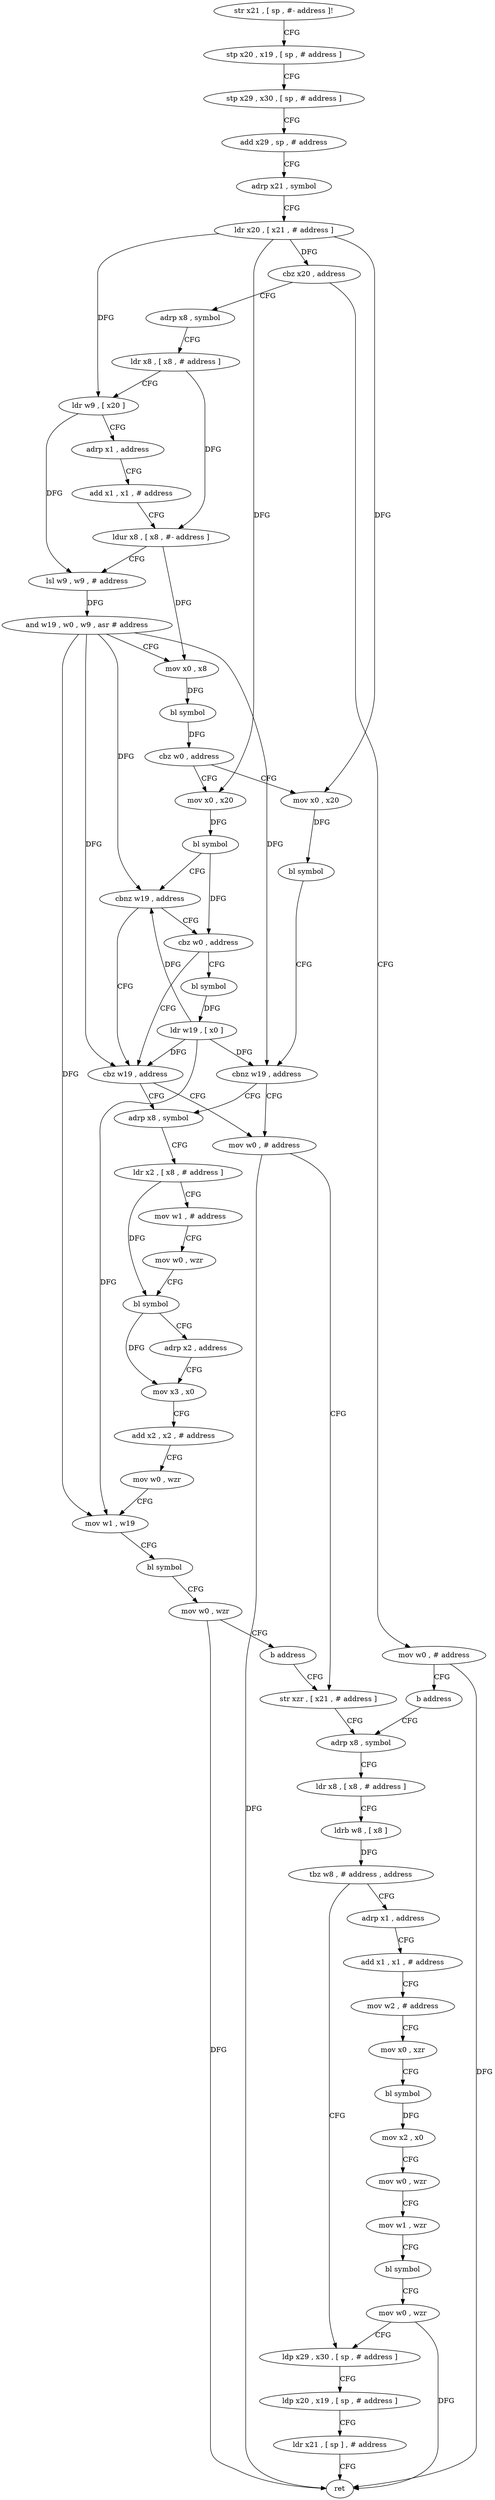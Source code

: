 digraph "func" {
"4212888" [label = "str x21 , [ sp , #- address ]!" ]
"4212892" [label = "stp x20 , x19 , [ sp , # address ]" ]
"4212896" [label = "stp x29 , x30 , [ sp , # address ]" ]
"4212900" [label = "add x29 , sp , # address" ]
"4212904" [label = "adrp x21 , symbol" ]
"4212908" [label = "ldr x20 , [ x21 , # address ]" ]
"4212912" [label = "cbz x20 , address" ]
"4213040" [label = "mov w0 , # address" ]
"4212916" [label = "adrp x8 , symbol" ]
"4213044" [label = "b address" ]
"4213068" [label = "adrp x8 , symbol" ]
"4212920" [label = "ldr x8 , [ x8 , # address ]" ]
"4212924" [label = "ldr w9 , [ x20 ]" ]
"4212928" [label = "adrp x1 , address" ]
"4212932" [label = "add x1 , x1 , # address" ]
"4212936" [label = "ldur x8 , [ x8 , #- address ]" ]
"4212940" [label = "lsl w9 , w9 , # address" ]
"4212944" [label = "and w19 , w0 , w9 , asr # address" ]
"4212948" [label = "mov x0 , x8" ]
"4212952" [label = "bl symbol" ]
"4212956" [label = "cbz w0 , address" ]
"4213048" [label = "mov x0 , x20" ]
"4212960" [label = "mov x0 , x20" ]
"4213072" [label = "ldr x8 , [ x8 , # address ]" ]
"4213076" [label = "ldrb w8 , [ x8 ]" ]
"4213080" [label = "tbz w8 , # address , address" ]
"4213124" [label = "ldp x29 , x30 , [ sp , # address ]" ]
"4213084" [label = "adrp x1 , address" ]
"4213052" [label = "bl symbol" ]
"4213056" [label = "cbnz w19 , address" ]
"4212988" [label = "adrp x8 , symbol" ]
"4213060" [label = "mov w0 , # address" ]
"4212964" [label = "bl symbol" ]
"4212968" [label = "cbnz w19 , address" ]
"4212984" [label = "cbz w19 , address" ]
"4212972" [label = "cbz w0 , address" ]
"4213128" [label = "ldp x20 , x19 , [ sp , # address ]" ]
"4213132" [label = "ldr x21 , [ sp ] , # address" ]
"4213136" [label = "ret" ]
"4213088" [label = "add x1 , x1 , # address" ]
"4213092" [label = "mov w2 , # address" ]
"4213096" [label = "mov x0 , xzr" ]
"4213100" [label = "bl symbol" ]
"4213104" [label = "mov x2 , x0" ]
"4213108" [label = "mov w0 , wzr" ]
"4213112" [label = "mov w1 , wzr" ]
"4213116" [label = "bl symbol" ]
"4213120" [label = "mov w0 , wzr" ]
"4212992" [label = "ldr x2 , [ x8 , # address ]" ]
"4212996" [label = "mov w1 , # address" ]
"4213000" [label = "mov w0 , wzr" ]
"4213004" [label = "bl symbol" ]
"4213008" [label = "adrp x2 , address" ]
"4213012" [label = "mov x3 , x0" ]
"4213016" [label = "add x2 , x2 , # address" ]
"4213020" [label = "mov w0 , wzr" ]
"4213024" [label = "mov w1 , w19" ]
"4213028" [label = "bl symbol" ]
"4213032" [label = "mov w0 , wzr" ]
"4213036" [label = "b address" ]
"4213064" [label = "str xzr , [ x21 , # address ]" ]
"4212976" [label = "bl symbol" ]
"4212980" [label = "ldr w19 , [ x0 ]" ]
"4212888" -> "4212892" [ label = "CFG" ]
"4212892" -> "4212896" [ label = "CFG" ]
"4212896" -> "4212900" [ label = "CFG" ]
"4212900" -> "4212904" [ label = "CFG" ]
"4212904" -> "4212908" [ label = "CFG" ]
"4212908" -> "4212912" [ label = "DFG" ]
"4212908" -> "4212924" [ label = "DFG" ]
"4212908" -> "4213048" [ label = "DFG" ]
"4212908" -> "4212960" [ label = "DFG" ]
"4212912" -> "4213040" [ label = "CFG" ]
"4212912" -> "4212916" [ label = "CFG" ]
"4213040" -> "4213044" [ label = "CFG" ]
"4213040" -> "4213136" [ label = "DFG" ]
"4212916" -> "4212920" [ label = "CFG" ]
"4213044" -> "4213068" [ label = "CFG" ]
"4213068" -> "4213072" [ label = "CFG" ]
"4212920" -> "4212924" [ label = "CFG" ]
"4212920" -> "4212936" [ label = "DFG" ]
"4212924" -> "4212928" [ label = "CFG" ]
"4212924" -> "4212940" [ label = "DFG" ]
"4212928" -> "4212932" [ label = "CFG" ]
"4212932" -> "4212936" [ label = "CFG" ]
"4212936" -> "4212940" [ label = "CFG" ]
"4212936" -> "4212948" [ label = "DFG" ]
"4212940" -> "4212944" [ label = "DFG" ]
"4212944" -> "4212948" [ label = "CFG" ]
"4212944" -> "4213056" [ label = "DFG" ]
"4212944" -> "4212968" [ label = "DFG" ]
"4212944" -> "4213024" [ label = "DFG" ]
"4212944" -> "4212984" [ label = "DFG" ]
"4212948" -> "4212952" [ label = "DFG" ]
"4212952" -> "4212956" [ label = "DFG" ]
"4212956" -> "4213048" [ label = "CFG" ]
"4212956" -> "4212960" [ label = "CFG" ]
"4213048" -> "4213052" [ label = "DFG" ]
"4212960" -> "4212964" [ label = "DFG" ]
"4213072" -> "4213076" [ label = "CFG" ]
"4213076" -> "4213080" [ label = "DFG" ]
"4213080" -> "4213124" [ label = "CFG" ]
"4213080" -> "4213084" [ label = "CFG" ]
"4213124" -> "4213128" [ label = "CFG" ]
"4213084" -> "4213088" [ label = "CFG" ]
"4213052" -> "4213056" [ label = "CFG" ]
"4213056" -> "4212988" [ label = "CFG" ]
"4213056" -> "4213060" [ label = "CFG" ]
"4212988" -> "4212992" [ label = "CFG" ]
"4213060" -> "4213064" [ label = "CFG" ]
"4213060" -> "4213136" [ label = "DFG" ]
"4212964" -> "4212968" [ label = "CFG" ]
"4212964" -> "4212972" [ label = "DFG" ]
"4212968" -> "4212984" [ label = "CFG" ]
"4212968" -> "4212972" [ label = "CFG" ]
"4212984" -> "4213060" [ label = "CFG" ]
"4212984" -> "4212988" [ label = "CFG" ]
"4212972" -> "4212984" [ label = "CFG" ]
"4212972" -> "4212976" [ label = "CFG" ]
"4213128" -> "4213132" [ label = "CFG" ]
"4213132" -> "4213136" [ label = "CFG" ]
"4213088" -> "4213092" [ label = "CFG" ]
"4213092" -> "4213096" [ label = "CFG" ]
"4213096" -> "4213100" [ label = "CFG" ]
"4213100" -> "4213104" [ label = "DFG" ]
"4213104" -> "4213108" [ label = "CFG" ]
"4213108" -> "4213112" [ label = "CFG" ]
"4213112" -> "4213116" [ label = "CFG" ]
"4213116" -> "4213120" [ label = "CFG" ]
"4213120" -> "4213124" [ label = "CFG" ]
"4213120" -> "4213136" [ label = "DFG" ]
"4212992" -> "4212996" [ label = "CFG" ]
"4212992" -> "4213004" [ label = "DFG" ]
"4212996" -> "4213000" [ label = "CFG" ]
"4213000" -> "4213004" [ label = "CFG" ]
"4213004" -> "4213008" [ label = "CFG" ]
"4213004" -> "4213012" [ label = "DFG" ]
"4213008" -> "4213012" [ label = "CFG" ]
"4213012" -> "4213016" [ label = "CFG" ]
"4213016" -> "4213020" [ label = "CFG" ]
"4213020" -> "4213024" [ label = "CFG" ]
"4213024" -> "4213028" [ label = "CFG" ]
"4213028" -> "4213032" [ label = "CFG" ]
"4213032" -> "4213036" [ label = "CFG" ]
"4213032" -> "4213136" [ label = "DFG" ]
"4213036" -> "4213064" [ label = "CFG" ]
"4213064" -> "4213068" [ label = "CFG" ]
"4212976" -> "4212980" [ label = "DFG" ]
"4212980" -> "4212984" [ label = "DFG" ]
"4212980" -> "4213056" [ label = "DFG" ]
"4212980" -> "4212968" [ label = "DFG" ]
"4212980" -> "4213024" [ label = "DFG" ]
}
